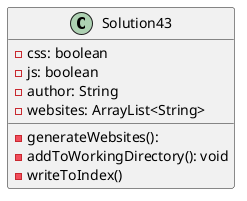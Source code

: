 @startuml

class Solution43 {
    'methods
    -generateWebsites():
    -addToWorkingDirectory(): void
    -writeToIndex()

    'attributes
    -css: boolean
    -js: boolean
    -author: String
    -websites: ArrayList<String>



}

@enduml